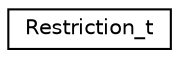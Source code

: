 digraph "Graphical Class Hierarchy"
{
  edge [fontname="Helvetica",fontsize="10",labelfontname="Helvetica",labelfontsize="10"];
  node [fontname="Helvetica",fontsize="10",shape=record];
  rankdir="LR";
  Node0 [label="Restriction_t",height=0.2,width=0.4,color="black", fillcolor="white", style="filled",URL="$structRestriction__t.html"];
}
